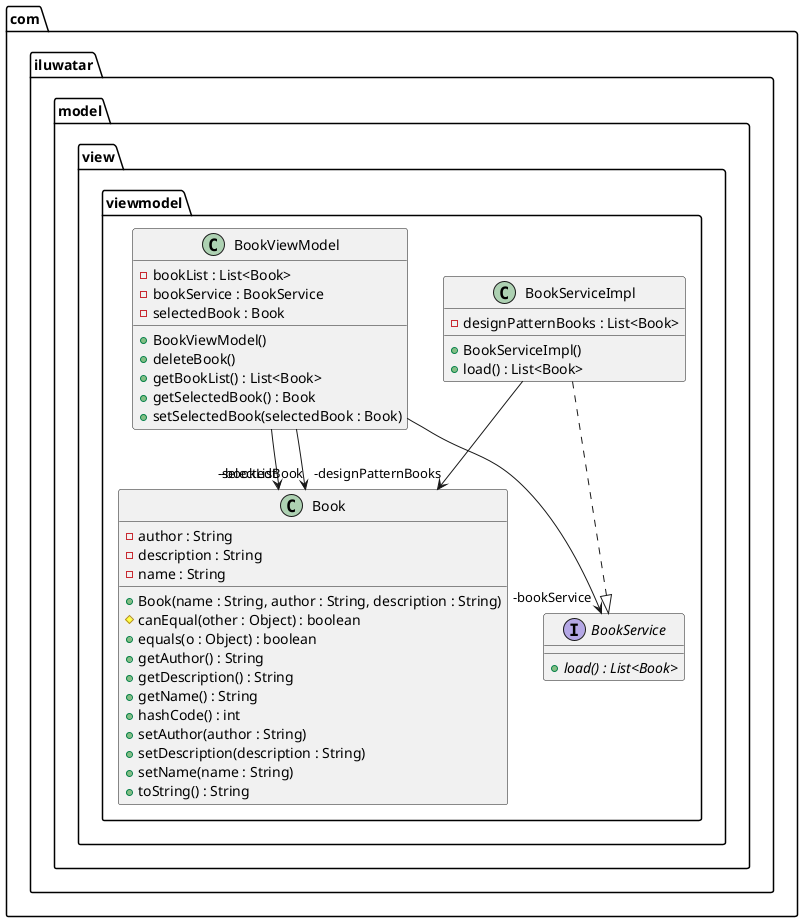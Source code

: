 @startuml
package com.iluwatar.model.view.viewmodel {
  class Book {
    - author : String
    - description : String
    - name : String
    + Book(name : String, author : String, description : String)
    # canEqual(other : Object) : boolean
    + equals(o : Object) : boolean
    + getAuthor() : String
    + getDescription() : String
    + getName() : String
    + hashCode() : int
    + setAuthor(author : String)
    + setDescription(description : String)
    + setName(name : String)
    + toString() : String
  }
  interface BookService {
    + load() : List<Book> {abstract}
  }
  class BookServiceImpl {
    - designPatternBooks : List<Book>
    + BookServiceImpl()
    + load() : List<Book>
  }
  class BookViewModel {
    - bookList : List<Book>
    - bookService : BookService
    - selectedBook : Book
    + BookViewModel()
    + deleteBook()
    + getBookList() : List<Book>
    + getSelectedBook() : Book
    + setSelectedBook(selectedBook : Book)
  }
}
BookViewModel -->  "-bookService" BookService
BookServiceImpl -->  "-designPatternBooks" Book
BookViewModel -->  "-bookList" Book
BookViewModel -->  "-selectedBook" Book
BookServiceImpl ..|> BookService 
@enduml